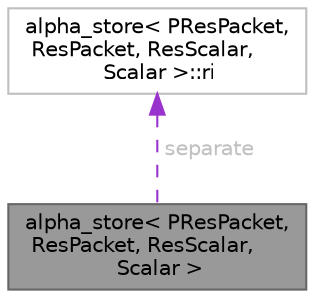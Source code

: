 digraph "alpha_store&lt; PResPacket, ResPacket, ResScalar, Scalar &gt;"
{
 // LATEX_PDF_SIZE
  bgcolor="transparent";
  edge [fontname=Helvetica,fontsize=10,labelfontname=Helvetica,labelfontsize=10];
  node [fontname=Helvetica,fontsize=10,shape=box,height=0.2,width=0.4];
  Node1 [id="Node000001",label="alpha_store\< PResPacket,\l ResPacket, ResScalar,\l Scalar \>",height=0.2,width=0.4,color="gray40", fillcolor="grey60", style="filled", fontcolor="black",tooltip=" "];
  Node2 -> Node1 [id="edge1_Node000001_Node000002",dir="back",color="darkorchid3",style="dashed",tooltip=" ",label=<<TABLE CELLBORDER="0" BORDER="0"><TR><TD VALIGN="top" ALIGN="LEFT" CELLPADDING="1" CELLSPACING="0">separate</TD></TR>
</TABLE>> ,fontcolor="grey" ];
  Node2 [id="Node000002",label="alpha_store\< PResPacket,\l ResPacket, ResScalar,\l Scalar \>::ri",height=0.2,width=0.4,color="grey75", fillcolor="white", style="filled",URL="$structalpha__store_1_1ri.html",tooltip=" "];
}
